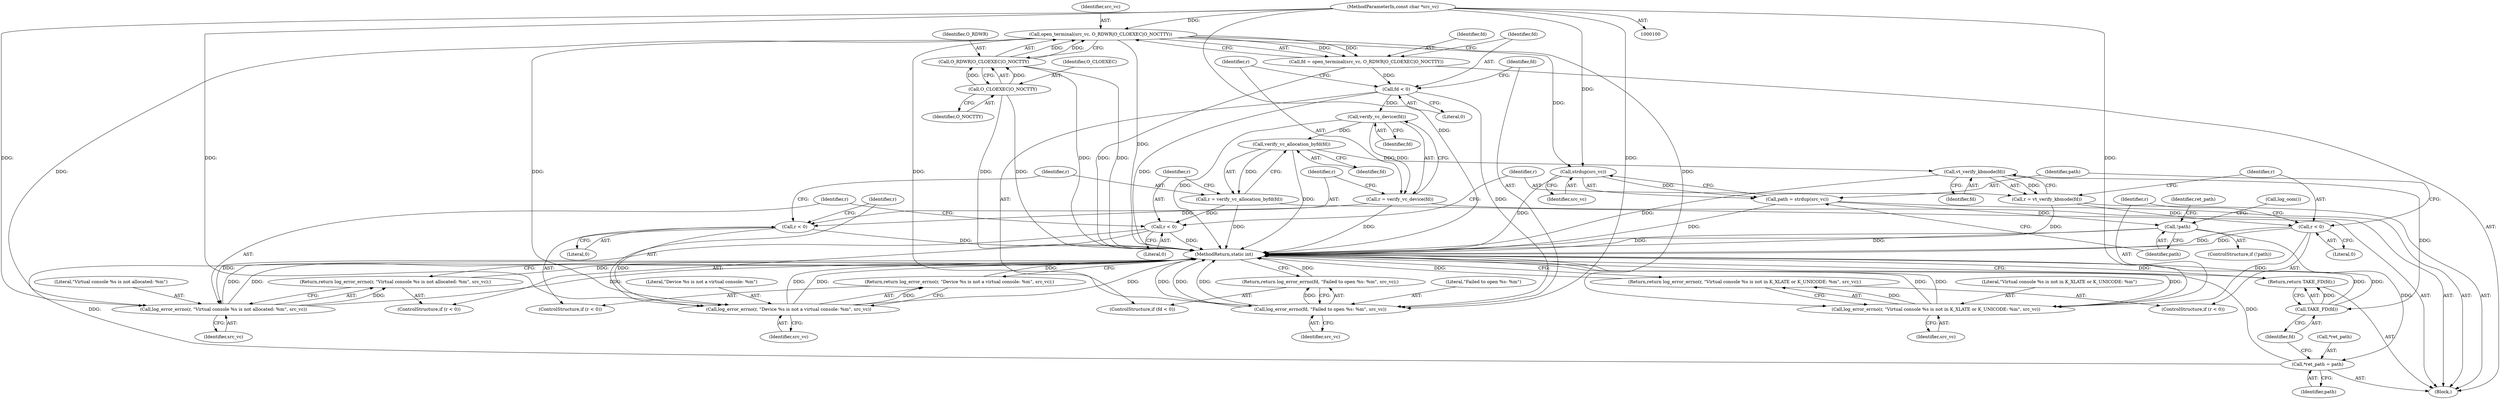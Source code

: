 digraph "0_systemd_9725f1a10f80f5e0ae7d9b60547458622aeb322f_3@pointer" {
"1000113" [label="(Call,open_terminal(src_vc, O_RDWR|O_CLOEXEC|O_NOCTTY))"];
"1000102" [label="(MethodParameterIn,const char *src_vc)"];
"1000115" [label="(Call,O_RDWR|O_CLOEXEC|O_NOCTTY)"];
"1000117" [label="(Call,O_CLOEXEC|O_NOCTTY)"];
"1000111" [label="(Call,fd = open_terminal(src_vc, O_RDWR|O_CLOEXEC|O_NOCTTY))"];
"1000121" [label="(Call,fd < 0)"];
"1000125" [label="(Call,log_error_errno(fd, \"Failed to open %s: %m\", src_vc))"];
"1000124" [label="(Return,return log_error_errno(fd, \"Failed to open %s: %m\", src_vc);)"];
"1000131" [label="(Call,verify_vc_device(fd))"];
"1000129" [label="(Call,r = verify_vc_device(fd))"];
"1000134" [label="(Call,r < 0)"];
"1000138" [label="(Call,log_error_errno(r, \"Device %s is not a virtual console: %m\", src_vc))"];
"1000137" [label="(Return,return log_error_errno(r, \"Device %s is not a virtual console: %m\", src_vc);)"];
"1000144" [label="(Call,verify_vc_allocation_byfd(fd))"];
"1000142" [label="(Call,r = verify_vc_allocation_byfd(fd))"];
"1000147" [label="(Call,r < 0)"];
"1000151" [label="(Call,log_error_errno(r, \"Virtual console %s is not allocated: %m\", src_vc))"];
"1000150" [label="(Return,return log_error_errno(r, \"Virtual console %s is not allocated: %m\", src_vc);)"];
"1000157" [label="(Call,vt_verify_kbmode(fd))"];
"1000155" [label="(Call,r = vt_verify_kbmode(fd))"];
"1000160" [label="(Call,r < 0)"];
"1000164" [label="(Call,log_error_errno(r, \"Virtual console %s is not in K_XLATE or K_UNICODE: %m\", src_vc))"];
"1000163" [label="(Return,return log_error_errno(r, \"Virtual console %s is not in K_XLATE or K_UNICODE: %m\", src_vc);)"];
"1000182" [label="(Call,TAKE_FD(fd))"];
"1000181" [label="(Return,return TAKE_FD(fd);)"];
"1000170" [label="(Call,strdup(src_vc))"];
"1000168" [label="(Call,path = strdup(src_vc))"];
"1000173" [label="(Call,!path)"];
"1000177" [label="(Call,*ret_path = path)"];
"1000150" [label="(Return,return log_error_errno(r, \"Virtual console %s is not allocated: %m\", src_vc);)"];
"1000120" [label="(ControlStructure,if (fd < 0))"];
"1000137" [label="(Return,return log_error_errno(r, \"Device %s is not a virtual console: %m\", src_vc);)"];
"1000124" [label="(Return,return log_error_errno(fd, \"Failed to open %s: %m\", src_vc);)"];
"1000171" [label="(Identifier,src_vc)"];
"1000141" [label="(Identifier,src_vc)"];
"1000102" [label="(MethodParameterIn,const char *src_vc)"];
"1000121" [label="(Call,fd < 0)"];
"1000151" [label="(Call,log_error_errno(r, \"Virtual console %s is not allocated: %m\", src_vc))"];
"1000126" [label="(Identifier,fd)"];
"1000147" [label="(Call,r < 0)"];
"1000146" [label="(ControlStructure,if (r < 0))"];
"1000149" [label="(Literal,0)"];
"1000153" [label="(Literal,\"Virtual console %s is not allocated: %m\")"];
"1000160" [label="(Call,r < 0)"];
"1000162" [label="(Literal,0)"];
"1000167" [label="(Identifier,src_vc)"];
"1000129" [label="(Call,r = verify_vc_device(fd))"];
"1000156" [label="(Identifier,r)"];
"1000184" [label="(MethodReturn,static int)"];
"1000165" [label="(Identifier,r)"];
"1000122" [label="(Identifier,fd)"];
"1000164" [label="(Call,log_error_errno(r, \"Virtual console %s is not in K_XLATE or K_UNICODE: %m\", src_vc))"];
"1000127" [label="(Literal,\"Failed to open %s: %m\")"];
"1000152" [label="(Identifier,r)"];
"1000180" [label="(Identifier,path)"];
"1000118" [label="(Identifier,O_CLOEXEC)"];
"1000177" [label="(Call,*ret_path = path)"];
"1000178" [label="(Call,*ret_path)"];
"1000119" [label="(Identifier,O_NOCTTY)"];
"1000112" [label="(Identifier,fd)"];
"1000157" [label="(Call,vt_verify_kbmode(fd))"];
"1000139" [label="(Identifier,r)"];
"1000125" [label="(Call,log_error_errno(fd, \"Failed to open %s: %m\", src_vc))"];
"1000182" [label="(Call,TAKE_FD(fd))"];
"1000114" [label="(Identifier,src_vc)"];
"1000159" [label="(ControlStructure,if (r < 0))"];
"1000170" [label="(Call,strdup(src_vc))"];
"1000161" [label="(Identifier,r)"];
"1000163" [label="(Return,return log_error_errno(r, \"Virtual console %s is not in K_XLATE or K_UNICODE: %m\", src_vc);)"];
"1000143" [label="(Identifier,r)"];
"1000174" [label="(Identifier,path)"];
"1000115" [label="(Call,O_RDWR|O_CLOEXEC|O_NOCTTY)"];
"1000136" [label="(Literal,0)"];
"1000131" [label="(Call,verify_vc_device(fd))"];
"1000132" [label="(Identifier,fd)"];
"1000166" [label="(Literal,\"Virtual console %s is not in K_XLATE or K_UNICODE: %m\")"];
"1000168" [label="(Call,path = strdup(src_vc))"];
"1000176" [label="(Call,log_oom())"];
"1000148" [label="(Identifier,r)"];
"1000116" [label="(Identifier,O_RDWR)"];
"1000123" [label="(Literal,0)"];
"1000128" [label="(Identifier,src_vc)"];
"1000133" [label="(ControlStructure,if (r < 0))"];
"1000138" [label="(Call,log_error_errno(r, \"Device %s is not a virtual console: %m\", src_vc))"];
"1000155" [label="(Call,r = vt_verify_kbmode(fd))"];
"1000158" [label="(Identifier,fd)"];
"1000183" [label="(Identifier,fd)"];
"1000173" [label="(Call,!path)"];
"1000179" [label="(Identifier,ret_path)"];
"1000111" [label="(Call,fd = open_terminal(src_vc, O_RDWR|O_CLOEXEC|O_NOCTTY))"];
"1000113" [label="(Call,open_terminal(src_vc, O_RDWR|O_CLOEXEC|O_NOCTTY))"];
"1000134" [label="(Call,r < 0)"];
"1000145" [label="(Identifier,fd)"];
"1000140" [label="(Literal,\"Device %s is not a virtual console: %m\")"];
"1000154" [label="(Identifier,src_vc)"];
"1000169" [label="(Identifier,path)"];
"1000172" [label="(ControlStructure,if (!path))"];
"1000103" [label="(Block,)"];
"1000142" [label="(Call,r = verify_vc_allocation_byfd(fd))"];
"1000135" [label="(Identifier,r)"];
"1000117" [label="(Call,O_CLOEXEC|O_NOCTTY)"];
"1000181" [label="(Return,return TAKE_FD(fd);)"];
"1000144" [label="(Call,verify_vc_allocation_byfd(fd))"];
"1000130" [label="(Identifier,r)"];
"1000113" -> "1000111"  [label="AST: "];
"1000113" -> "1000115"  [label="CFG: "];
"1000114" -> "1000113"  [label="AST: "];
"1000115" -> "1000113"  [label="AST: "];
"1000111" -> "1000113"  [label="CFG: "];
"1000113" -> "1000184"  [label="DDG: "];
"1000113" -> "1000111"  [label="DDG: "];
"1000113" -> "1000111"  [label="DDG: "];
"1000102" -> "1000113"  [label="DDG: "];
"1000115" -> "1000113"  [label="DDG: "];
"1000115" -> "1000113"  [label="DDG: "];
"1000113" -> "1000125"  [label="DDG: "];
"1000113" -> "1000138"  [label="DDG: "];
"1000113" -> "1000151"  [label="DDG: "];
"1000113" -> "1000164"  [label="DDG: "];
"1000113" -> "1000170"  [label="DDG: "];
"1000102" -> "1000100"  [label="AST: "];
"1000102" -> "1000184"  [label="DDG: "];
"1000102" -> "1000125"  [label="DDG: "];
"1000102" -> "1000138"  [label="DDG: "];
"1000102" -> "1000151"  [label="DDG: "];
"1000102" -> "1000164"  [label="DDG: "];
"1000102" -> "1000170"  [label="DDG: "];
"1000115" -> "1000117"  [label="CFG: "];
"1000116" -> "1000115"  [label="AST: "];
"1000117" -> "1000115"  [label="AST: "];
"1000115" -> "1000184"  [label="DDG: "];
"1000115" -> "1000184"  [label="DDG: "];
"1000117" -> "1000115"  [label="DDG: "];
"1000117" -> "1000115"  [label="DDG: "];
"1000117" -> "1000119"  [label="CFG: "];
"1000118" -> "1000117"  [label="AST: "];
"1000119" -> "1000117"  [label="AST: "];
"1000117" -> "1000184"  [label="DDG: "];
"1000117" -> "1000184"  [label="DDG: "];
"1000111" -> "1000103"  [label="AST: "];
"1000112" -> "1000111"  [label="AST: "];
"1000122" -> "1000111"  [label="CFG: "];
"1000111" -> "1000184"  [label="DDG: "];
"1000111" -> "1000121"  [label="DDG: "];
"1000121" -> "1000120"  [label="AST: "];
"1000121" -> "1000123"  [label="CFG: "];
"1000122" -> "1000121"  [label="AST: "];
"1000123" -> "1000121"  [label="AST: "];
"1000126" -> "1000121"  [label="CFG: "];
"1000130" -> "1000121"  [label="CFG: "];
"1000121" -> "1000184"  [label="DDG: "];
"1000121" -> "1000125"  [label="DDG: "];
"1000121" -> "1000131"  [label="DDG: "];
"1000125" -> "1000124"  [label="AST: "];
"1000125" -> "1000128"  [label="CFG: "];
"1000126" -> "1000125"  [label="AST: "];
"1000127" -> "1000125"  [label="AST: "];
"1000128" -> "1000125"  [label="AST: "];
"1000124" -> "1000125"  [label="CFG: "];
"1000125" -> "1000184"  [label="DDG: "];
"1000125" -> "1000184"  [label="DDG: "];
"1000125" -> "1000184"  [label="DDG: "];
"1000125" -> "1000124"  [label="DDG: "];
"1000124" -> "1000120"  [label="AST: "];
"1000184" -> "1000124"  [label="CFG: "];
"1000124" -> "1000184"  [label="DDG: "];
"1000131" -> "1000129"  [label="AST: "];
"1000131" -> "1000132"  [label="CFG: "];
"1000132" -> "1000131"  [label="AST: "];
"1000129" -> "1000131"  [label="CFG: "];
"1000131" -> "1000184"  [label="DDG: "];
"1000131" -> "1000129"  [label="DDG: "];
"1000131" -> "1000144"  [label="DDG: "];
"1000129" -> "1000103"  [label="AST: "];
"1000130" -> "1000129"  [label="AST: "];
"1000135" -> "1000129"  [label="CFG: "];
"1000129" -> "1000184"  [label="DDG: "];
"1000129" -> "1000134"  [label="DDG: "];
"1000134" -> "1000133"  [label="AST: "];
"1000134" -> "1000136"  [label="CFG: "];
"1000135" -> "1000134"  [label="AST: "];
"1000136" -> "1000134"  [label="AST: "];
"1000139" -> "1000134"  [label="CFG: "];
"1000143" -> "1000134"  [label="CFG: "];
"1000134" -> "1000184"  [label="DDG: "];
"1000134" -> "1000138"  [label="DDG: "];
"1000138" -> "1000137"  [label="AST: "];
"1000138" -> "1000141"  [label="CFG: "];
"1000139" -> "1000138"  [label="AST: "];
"1000140" -> "1000138"  [label="AST: "];
"1000141" -> "1000138"  [label="AST: "];
"1000137" -> "1000138"  [label="CFG: "];
"1000138" -> "1000184"  [label="DDG: "];
"1000138" -> "1000184"  [label="DDG: "];
"1000138" -> "1000184"  [label="DDG: "];
"1000138" -> "1000137"  [label="DDG: "];
"1000137" -> "1000133"  [label="AST: "];
"1000184" -> "1000137"  [label="CFG: "];
"1000137" -> "1000184"  [label="DDG: "];
"1000144" -> "1000142"  [label="AST: "];
"1000144" -> "1000145"  [label="CFG: "];
"1000145" -> "1000144"  [label="AST: "];
"1000142" -> "1000144"  [label="CFG: "];
"1000144" -> "1000184"  [label="DDG: "];
"1000144" -> "1000142"  [label="DDG: "];
"1000144" -> "1000157"  [label="DDG: "];
"1000142" -> "1000103"  [label="AST: "];
"1000143" -> "1000142"  [label="AST: "];
"1000148" -> "1000142"  [label="CFG: "];
"1000142" -> "1000184"  [label="DDG: "];
"1000142" -> "1000147"  [label="DDG: "];
"1000147" -> "1000146"  [label="AST: "];
"1000147" -> "1000149"  [label="CFG: "];
"1000148" -> "1000147"  [label="AST: "];
"1000149" -> "1000147"  [label="AST: "];
"1000152" -> "1000147"  [label="CFG: "];
"1000156" -> "1000147"  [label="CFG: "];
"1000147" -> "1000184"  [label="DDG: "];
"1000147" -> "1000151"  [label="DDG: "];
"1000151" -> "1000150"  [label="AST: "];
"1000151" -> "1000154"  [label="CFG: "];
"1000152" -> "1000151"  [label="AST: "];
"1000153" -> "1000151"  [label="AST: "];
"1000154" -> "1000151"  [label="AST: "];
"1000150" -> "1000151"  [label="CFG: "];
"1000151" -> "1000184"  [label="DDG: "];
"1000151" -> "1000184"  [label="DDG: "];
"1000151" -> "1000184"  [label="DDG: "];
"1000151" -> "1000150"  [label="DDG: "];
"1000150" -> "1000146"  [label="AST: "];
"1000184" -> "1000150"  [label="CFG: "];
"1000150" -> "1000184"  [label="DDG: "];
"1000157" -> "1000155"  [label="AST: "];
"1000157" -> "1000158"  [label="CFG: "];
"1000158" -> "1000157"  [label="AST: "];
"1000155" -> "1000157"  [label="CFG: "];
"1000157" -> "1000184"  [label="DDG: "];
"1000157" -> "1000155"  [label="DDG: "];
"1000157" -> "1000182"  [label="DDG: "];
"1000155" -> "1000103"  [label="AST: "];
"1000156" -> "1000155"  [label="AST: "];
"1000161" -> "1000155"  [label="CFG: "];
"1000155" -> "1000184"  [label="DDG: "];
"1000155" -> "1000160"  [label="DDG: "];
"1000160" -> "1000159"  [label="AST: "];
"1000160" -> "1000162"  [label="CFG: "];
"1000161" -> "1000160"  [label="AST: "];
"1000162" -> "1000160"  [label="AST: "];
"1000165" -> "1000160"  [label="CFG: "];
"1000169" -> "1000160"  [label="CFG: "];
"1000160" -> "1000184"  [label="DDG: "];
"1000160" -> "1000184"  [label="DDG: "];
"1000160" -> "1000164"  [label="DDG: "];
"1000164" -> "1000163"  [label="AST: "];
"1000164" -> "1000167"  [label="CFG: "];
"1000165" -> "1000164"  [label="AST: "];
"1000166" -> "1000164"  [label="AST: "];
"1000167" -> "1000164"  [label="AST: "];
"1000163" -> "1000164"  [label="CFG: "];
"1000164" -> "1000184"  [label="DDG: "];
"1000164" -> "1000184"  [label="DDG: "];
"1000164" -> "1000184"  [label="DDG: "];
"1000164" -> "1000163"  [label="DDG: "];
"1000163" -> "1000159"  [label="AST: "];
"1000184" -> "1000163"  [label="CFG: "];
"1000163" -> "1000184"  [label="DDG: "];
"1000182" -> "1000181"  [label="AST: "];
"1000182" -> "1000183"  [label="CFG: "];
"1000183" -> "1000182"  [label="AST: "];
"1000181" -> "1000182"  [label="CFG: "];
"1000182" -> "1000184"  [label="DDG: "];
"1000182" -> "1000184"  [label="DDG: "];
"1000182" -> "1000181"  [label="DDG: "];
"1000181" -> "1000103"  [label="AST: "];
"1000184" -> "1000181"  [label="CFG: "];
"1000181" -> "1000184"  [label="DDG: "];
"1000170" -> "1000168"  [label="AST: "];
"1000170" -> "1000171"  [label="CFG: "];
"1000171" -> "1000170"  [label="AST: "];
"1000168" -> "1000170"  [label="CFG: "];
"1000170" -> "1000184"  [label="DDG: "];
"1000170" -> "1000168"  [label="DDG: "];
"1000168" -> "1000103"  [label="AST: "];
"1000169" -> "1000168"  [label="AST: "];
"1000174" -> "1000168"  [label="CFG: "];
"1000168" -> "1000184"  [label="DDG: "];
"1000168" -> "1000173"  [label="DDG: "];
"1000173" -> "1000172"  [label="AST: "];
"1000173" -> "1000174"  [label="CFG: "];
"1000174" -> "1000173"  [label="AST: "];
"1000176" -> "1000173"  [label="CFG: "];
"1000179" -> "1000173"  [label="CFG: "];
"1000173" -> "1000184"  [label="DDG: "];
"1000173" -> "1000184"  [label="DDG: "];
"1000173" -> "1000177"  [label="DDG: "];
"1000177" -> "1000103"  [label="AST: "];
"1000177" -> "1000180"  [label="CFG: "];
"1000178" -> "1000177"  [label="AST: "];
"1000180" -> "1000177"  [label="AST: "];
"1000183" -> "1000177"  [label="CFG: "];
"1000177" -> "1000184"  [label="DDG: "];
"1000177" -> "1000184"  [label="DDG: "];
}
